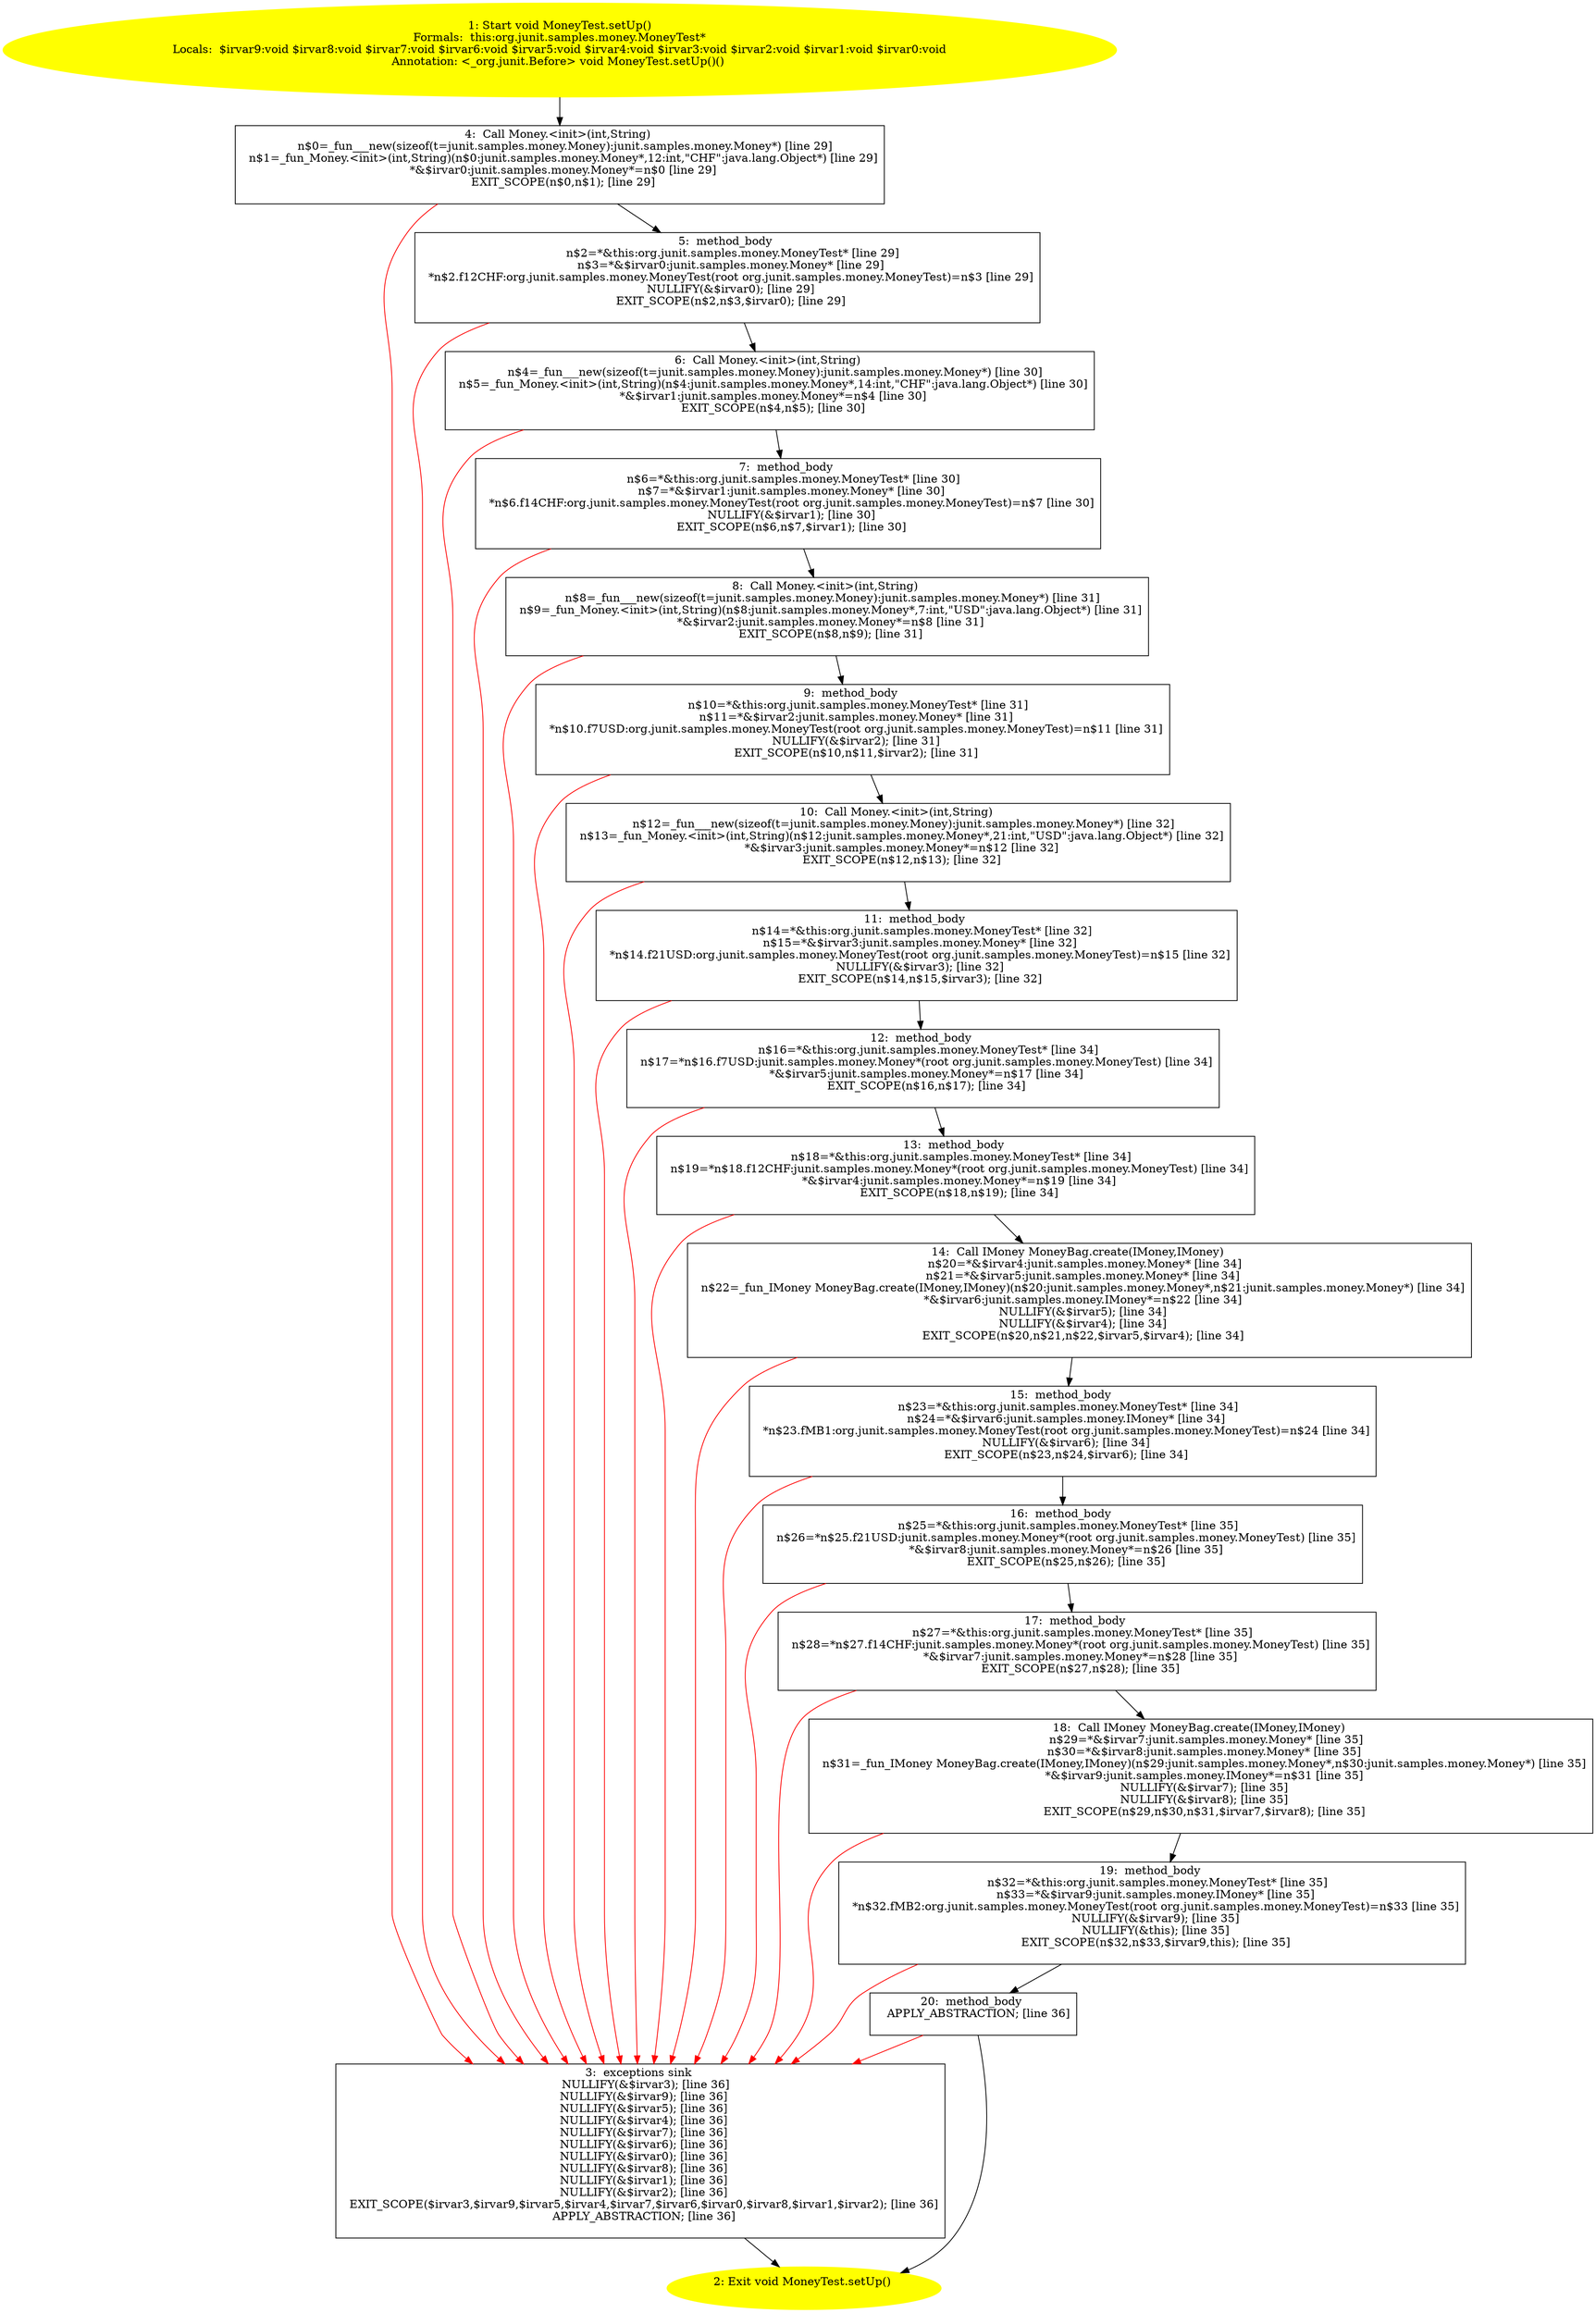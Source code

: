 /* @generated */
digraph cfg {
"org.junit.samples.money.MoneyTest.setUp():void.e9c9bf25041e97b88c56a16254590c07_1" [label="1: Start void MoneyTest.setUp()\nFormals:  this:org.junit.samples.money.MoneyTest*\nLocals:  $irvar9:void $irvar8:void $irvar7:void $irvar6:void $irvar5:void $irvar4:void $irvar3:void $irvar2:void $irvar1:void $irvar0:void\nAnnotation: <_org.junit.Before> void MoneyTest.setUp()() \n  " color=yellow style=filled]
	

	 "org.junit.samples.money.MoneyTest.setUp():void.e9c9bf25041e97b88c56a16254590c07_1" -> "org.junit.samples.money.MoneyTest.setUp():void.e9c9bf25041e97b88c56a16254590c07_4" ;
"org.junit.samples.money.MoneyTest.setUp():void.e9c9bf25041e97b88c56a16254590c07_2" [label="2: Exit void MoneyTest.setUp() \n  " color=yellow style=filled]
	

"org.junit.samples.money.MoneyTest.setUp():void.e9c9bf25041e97b88c56a16254590c07_3" [label="3:  exceptions sink \n   NULLIFY(&$irvar3); [line 36]\n  NULLIFY(&$irvar9); [line 36]\n  NULLIFY(&$irvar5); [line 36]\n  NULLIFY(&$irvar4); [line 36]\n  NULLIFY(&$irvar7); [line 36]\n  NULLIFY(&$irvar6); [line 36]\n  NULLIFY(&$irvar0); [line 36]\n  NULLIFY(&$irvar8); [line 36]\n  NULLIFY(&$irvar1); [line 36]\n  NULLIFY(&$irvar2); [line 36]\n  EXIT_SCOPE($irvar3,$irvar9,$irvar5,$irvar4,$irvar7,$irvar6,$irvar0,$irvar8,$irvar1,$irvar2); [line 36]\n  APPLY_ABSTRACTION; [line 36]\n " shape="box"]
	

	 "org.junit.samples.money.MoneyTest.setUp():void.e9c9bf25041e97b88c56a16254590c07_3" -> "org.junit.samples.money.MoneyTest.setUp():void.e9c9bf25041e97b88c56a16254590c07_2" ;
"org.junit.samples.money.MoneyTest.setUp():void.e9c9bf25041e97b88c56a16254590c07_4" [label="4:  Call Money.<init>(int,String) \n   n$0=_fun___new(sizeof(t=junit.samples.money.Money):junit.samples.money.Money*) [line 29]\n  n$1=_fun_Money.<init>(int,String)(n$0:junit.samples.money.Money*,12:int,\"CHF\":java.lang.Object*) [line 29]\n  *&$irvar0:junit.samples.money.Money*=n$0 [line 29]\n  EXIT_SCOPE(n$0,n$1); [line 29]\n " shape="box"]
	

	 "org.junit.samples.money.MoneyTest.setUp():void.e9c9bf25041e97b88c56a16254590c07_4" -> "org.junit.samples.money.MoneyTest.setUp():void.e9c9bf25041e97b88c56a16254590c07_5" ;
	 "org.junit.samples.money.MoneyTest.setUp():void.e9c9bf25041e97b88c56a16254590c07_4" -> "org.junit.samples.money.MoneyTest.setUp():void.e9c9bf25041e97b88c56a16254590c07_3" [color="red" ];
"org.junit.samples.money.MoneyTest.setUp():void.e9c9bf25041e97b88c56a16254590c07_5" [label="5:  method_body \n   n$2=*&this:org.junit.samples.money.MoneyTest* [line 29]\n  n$3=*&$irvar0:junit.samples.money.Money* [line 29]\n  *n$2.f12CHF:org.junit.samples.money.MoneyTest(root org.junit.samples.money.MoneyTest)=n$3 [line 29]\n  NULLIFY(&$irvar0); [line 29]\n  EXIT_SCOPE(n$2,n$3,$irvar0); [line 29]\n " shape="box"]
	

	 "org.junit.samples.money.MoneyTest.setUp():void.e9c9bf25041e97b88c56a16254590c07_5" -> "org.junit.samples.money.MoneyTest.setUp():void.e9c9bf25041e97b88c56a16254590c07_6" ;
	 "org.junit.samples.money.MoneyTest.setUp():void.e9c9bf25041e97b88c56a16254590c07_5" -> "org.junit.samples.money.MoneyTest.setUp():void.e9c9bf25041e97b88c56a16254590c07_3" [color="red" ];
"org.junit.samples.money.MoneyTest.setUp():void.e9c9bf25041e97b88c56a16254590c07_6" [label="6:  Call Money.<init>(int,String) \n   n$4=_fun___new(sizeof(t=junit.samples.money.Money):junit.samples.money.Money*) [line 30]\n  n$5=_fun_Money.<init>(int,String)(n$4:junit.samples.money.Money*,14:int,\"CHF\":java.lang.Object*) [line 30]\n  *&$irvar1:junit.samples.money.Money*=n$4 [line 30]\n  EXIT_SCOPE(n$4,n$5); [line 30]\n " shape="box"]
	

	 "org.junit.samples.money.MoneyTest.setUp():void.e9c9bf25041e97b88c56a16254590c07_6" -> "org.junit.samples.money.MoneyTest.setUp():void.e9c9bf25041e97b88c56a16254590c07_7" ;
	 "org.junit.samples.money.MoneyTest.setUp():void.e9c9bf25041e97b88c56a16254590c07_6" -> "org.junit.samples.money.MoneyTest.setUp():void.e9c9bf25041e97b88c56a16254590c07_3" [color="red" ];
"org.junit.samples.money.MoneyTest.setUp():void.e9c9bf25041e97b88c56a16254590c07_7" [label="7:  method_body \n   n$6=*&this:org.junit.samples.money.MoneyTest* [line 30]\n  n$7=*&$irvar1:junit.samples.money.Money* [line 30]\n  *n$6.f14CHF:org.junit.samples.money.MoneyTest(root org.junit.samples.money.MoneyTest)=n$7 [line 30]\n  NULLIFY(&$irvar1); [line 30]\n  EXIT_SCOPE(n$6,n$7,$irvar1); [line 30]\n " shape="box"]
	

	 "org.junit.samples.money.MoneyTest.setUp():void.e9c9bf25041e97b88c56a16254590c07_7" -> "org.junit.samples.money.MoneyTest.setUp():void.e9c9bf25041e97b88c56a16254590c07_8" ;
	 "org.junit.samples.money.MoneyTest.setUp():void.e9c9bf25041e97b88c56a16254590c07_7" -> "org.junit.samples.money.MoneyTest.setUp():void.e9c9bf25041e97b88c56a16254590c07_3" [color="red" ];
"org.junit.samples.money.MoneyTest.setUp():void.e9c9bf25041e97b88c56a16254590c07_8" [label="8:  Call Money.<init>(int,String) \n   n$8=_fun___new(sizeof(t=junit.samples.money.Money):junit.samples.money.Money*) [line 31]\n  n$9=_fun_Money.<init>(int,String)(n$8:junit.samples.money.Money*,7:int,\"USD\":java.lang.Object*) [line 31]\n  *&$irvar2:junit.samples.money.Money*=n$8 [line 31]\n  EXIT_SCOPE(n$8,n$9); [line 31]\n " shape="box"]
	

	 "org.junit.samples.money.MoneyTest.setUp():void.e9c9bf25041e97b88c56a16254590c07_8" -> "org.junit.samples.money.MoneyTest.setUp():void.e9c9bf25041e97b88c56a16254590c07_9" ;
	 "org.junit.samples.money.MoneyTest.setUp():void.e9c9bf25041e97b88c56a16254590c07_8" -> "org.junit.samples.money.MoneyTest.setUp():void.e9c9bf25041e97b88c56a16254590c07_3" [color="red" ];
"org.junit.samples.money.MoneyTest.setUp():void.e9c9bf25041e97b88c56a16254590c07_9" [label="9:  method_body \n   n$10=*&this:org.junit.samples.money.MoneyTest* [line 31]\n  n$11=*&$irvar2:junit.samples.money.Money* [line 31]\n  *n$10.f7USD:org.junit.samples.money.MoneyTest(root org.junit.samples.money.MoneyTest)=n$11 [line 31]\n  NULLIFY(&$irvar2); [line 31]\n  EXIT_SCOPE(n$10,n$11,$irvar2); [line 31]\n " shape="box"]
	

	 "org.junit.samples.money.MoneyTest.setUp():void.e9c9bf25041e97b88c56a16254590c07_9" -> "org.junit.samples.money.MoneyTest.setUp():void.e9c9bf25041e97b88c56a16254590c07_10" ;
	 "org.junit.samples.money.MoneyTest.setUp():void.e9c9bf25041e97b88c56a16254590c07_9" -> "org.junit.samples.money.MoneyTest.setUp():void.e9c9bf25041e97b88c56a16254590c07_3" [color="red" ];
"org.junit.samples.money.MoneyTest.setUp():void.e9c9bf25041e97b88c56a16254590c07_10" [label="10:  Call Money.<init>(int,String) \n   n$12=_fun___new(sizeof(t=junit.samples.money.Money):junit.samples.money.Money*) [line 32]\n  n$13=_fun_Money.<init>(int,String)(n$12:junit.samples.money.Money*,21:int,\"USD\":java.lang.Object*) [line 32]\n  *&$irvar3:junit.samples.money.Money*=n$12 [line 32]\n  EXIT_SCOPE(n$12,n$13); [line 32]\n " shape="box"]
	

	 "org.junit.samples.money.MoneyTest.setUp():void.e9c9bf25041e97b88c56a16254590c07_10" -> "org.junit.samples.money.MoneyTest.setUp():void.e9c9bf25041e97b88c56a16254590c07_11" ;
	 "org.junit.samples.money.MoneyTest.setUp():void.e9c9bf25041e97b88c56a16254590c07_10" -> "org.junit.samples.money.MoneyTest.setUp():void.e9c9bf25041e97b88c56a16254590c07_3" [color="red" ];
"org.junit.samples.money.MoneyTest.setUp():void.e9c9bf25041e97b88c56a16254590c07_11" [label="11:  method_body \n   n$14=*&this:org.junit.samples.money.MoneyTest* [line 32]\n  n$15=*&$irvar3:junit.samples.money.Money* [line 32]\n  *n$14.f21USD:org.junit.samples.money.MoneyTest(root org.junit.samples.money.MoneyTest)=n$15 [line 32]\n  NULLIFY(&$irvar3); [line 32]\n  EXIT_SCOPE(n$14,n$15,$irvar3); [line 32]\n " shape="box"]
	

	 "org.junit.samples.money.MoneyTest.setUp():void.e9c9bf25041e97b88c56a16254590c07_11" -> "org.junit.samples.money.MoneyTest.setUp():void.e9c9bf25041e97b88c56a16254590c07_12" ;
	 "org.junit.samples.money.MoneyTest.setUp():void.e9c9bf25041e97b88c56a16254590c07_11" -> "org.junit.samples.money.MoneyTest.setUp():void.e9c9bf25041e97b88c56a16254590c07_3" [color="red" ];
"org.junit.samples.money.MoneyTest.setUp():void.e9c9bf25041e97b88c56a16254590c07_12" [label="12:  method_body \n   n$16=*&this:org.junit.samples.money.MoneyTest* [line 34]\n  n$17=*n$16.f7USD:junit.samples.money.Money*(root org.junit.samples.money.MoneyTest) [line 34]\n  *&$irvar5:junit.samples.money.Money*=n$17 [line 34]\n  EXIT_SCOPE(n$16,n$17); [line 34]\n " shape="box"]
	

	 "org.junit.samples.money.MoneyTest.setUp():void.e9c9bf25041e97b88c56a16254590c07_12" -> "org.junit.samples.money.MoneyTest.setUp():void.e9c9bf25041e97b88c56a16254590c07_13" ;
	 "org.junit.samples.money.MoneyTest.setUp():void.e9c9bf25041e97b88c56a16254590c07_12" -> "org.junit.samples.money.MoneyTest.setUp():void.e9c9bf25041e97b88c56a16254590c07_3" [color="red" ];
"org.junit.samples.money.MoneyTest.setUp():void.e9c9bf25041e97b88c56a16254590c07_13" [label="13:  method_body \n   n$18=*&this:org.junit.samples.money.MoneyTest* [line 34]\n  n$19=*n$18.f12CHF:junit.samples.money.Money*(root org.junit.samples.money.MoneyTest) [line 34]\n  *&$irvar4:junit.samples.money.Money*=n$19 [line 34]\n  EXIT_SCOPE(n$18,n$19); [line 34]\n " shape="box"]
	

	 "org.junit.samples.money.MoneyTest.setUp():void.e9c9bf25041e97b88c56a16254590c07_13" -> "org.junit.samples.money.MoneyTest.setUp():void.e9c9bf25041e97b88c56a16254590c07_14" ;
	 "org.junit.samples.money.MoneyTest.setUp():void.e9c9bf25041e97b88c56a16254590c07_13" -> "org.junit.samples.money.MoneyTest.setUp():void.e9c9bf25041e97b88c56a16254590c07_3" [color="red" ];
"org.junit.samples.money.MoneyTest.setUp():void.e9c9bf25041e97b88c56a16254590c07_14" [label="14:  Call IMoney MoneyBag.create(IMoney,IMoney) \n   n$20=*&$irvar4:junit.samples.money.Money* [line 34]\n  n$21=*&$irvar5:junit.samples.money.Money* [line 34]\n  n$22=_fun_IMoney MoneyBag.create(IMoney,IMoney)(n$20:junit.samples.money.Money*,n$21:junit.samples.money.Money*) [line 34]\n  *&$irvar6:junit.samples.money.IMoney*=n$22 [line 34]\n  NULLIFY(&$irvar5); [line 34]\n  NULLIFY(&$irvar4); [line 34]\n  EXIT_SCOPE(n$20,n$21,n$22,$irvar5,$irvar4); [line 34]\n " shape="box"]
	

	 "org.junit.samples.money.MoneyTest.setUp():void.e9c9bf25041e97b88c56a16254590c07_14" -> "org.junit.samples.money.MoneyTest.setUp():void.e9c9bf25041e97b88c56a16254590c07_15" ;
	 "org.junit.samples.money.MoneyTest.setUp():void.e9c9bf25041e97b88c56a16254590c07_14" -> "org.junit.samples.money.MoneyTest.setUp():void.e9c9bf25041e97b88c56a16254590c07_3" [color="red" ];
"org.junit.samples.money.MoneyTest.setUp():void.e9c9bf25041e97b88c56a16254590c07_15" [label="15:  method_body \n   n$23=*&this:org.junit.samples.money.MoneyTest* [line 34]\n  n$24=*&$irvar6:junit.samples.money.IMoney* [line 34]\n  *n$23.fMB1:org.junit.samples.money.MoneyTest(root org.junit.samples.money.MoneyTest)=n$24 [line 34]\n  NULLIFY(&$irvar6); [line 34]\n  EXIT_SCOPE(n$23,n$24,$irvar6); [line 34]\n " shape="box"]
	

	 "org.junit.samples.money.MoneyTest.setUp():void.e9c9bf25041e97b88c56a16254590c07_15" -> "org.junit.samples.money.MoneyTest.setUp():void.e9c9bf25041e97b88c56a16254590c07_16" ;
	 "org.junit.samples.money.MoneyTest.setUp():void.e9c9bf25041e97b88c56a16254590c07_15" -> "org.junit.samples.money.MoneyTest.setUp():void.e9c9bf25041e97b88c56a16254590c07_3" [color="red" ];
"org.junit.samples.money.MoneyTest.setUp():void.e9c9bf25041e97b88c56a16254590c07_16" [label="16:  method_body \n   n$25=*&this:org.junit.samples.money.MoneyTest* [line 35]\n  n$26=*n$25.f21USD:junit.samples.money.Money*(root org.junit.samples.money.MoneyTest) [line 35]\n  *&$irvar8:junit.samples.money.Money*=n$26 [line 35]\n  EXIT_SCOPE(n$25,n$26); [line 35]\n " shape="box"]
	

	 "org.junit.samples.money.MoneyTest.setUp():void.e9c9bf25041e97b88c56a16254590c07_16" -> "org.junit.samples.money.MoneyTest.setUp():void.e9c9bf25041e97b88c56a16254590c07_17" ;
	 "org.junit.samples.money.MoneyTest.setUp():void.e9c9bf25041e97b88c56a16254590c07_16" -> "org.junit.samples.money.MoneyTest.setUp():void.e9c9bf25041e97b88c56a16254590c07_3" [color="red" ];
"org.junit.samples.money.MoneyTest.setUp():void.e9c9bf25041e97b88c56a16254590c07_17" [label="17:  method_body \n   n$27=*&this:org.junit.samples.money.MoneyTest* [line 35]\n  n$28=*n$27.f14CHF:junit.samples.money.Money*(root org.junit.samples.money.MoneyTest) [line 35]\n  *&$irvar7:junit.samples.money.Money*=n$28 [line 35]\n  EXIT_SCOPE(n$27,n$28); [line 35]\n " shape="box"]
	

	 "org.junit.samples.money.MoneyTest.setUp():void.e9c9bf25041e97b88c56a16254590c07_17" -> "org.junit.samples.money.MoneyTest.setUp():void.e9c9bf25041e97b88c56a16254590c07_18" ;
	 "org.junit.samples.money.MoneyTest.setUp():void.e9c9bf25041e97b88c56a16254590c07_17" -> "org.junit.samples.money.MoneyTest.setUp():void.e9c9bf25041e97b88c56a16254590c07_3" [color="red" ];
"org.junit.samples.money.MoneyTest.setUp():void.e9c9bf25041e97b88c56a16254590c07_18" [label="18:  Call IMoney MoneyBag.create(IMoney,IMoney) \n   n$29=*&$irvar7:junit.samples.money.Money* [line 35]\n  n$30=*&$irvar8:junit.samples.money.Money* [line 35]\n  n$31=_fun_IMoney MoneyBag.create(IMoney,IMoney)(n$29:junit.samples.money.Money*,n$30:junit.samples.money.Money*) [line 35]\n  *&$irvar9:junit.samples.money.IMoney*=n$31 [line 35]\n  NULLIFY(&$irvar7); [line 35]\n  NULLIFY(&$irvar8); [line 35]\n  EXIT_SCOPE(n$29,n$30,n$31,$irvar7,$irvar8); [line 35]\n " shape="box"]
	

	 "org.junit.samples.money.MoneyTest.setUp():void.e9c9bf25041e97b88c56a16254590c07_18" -> "org.junit.samples.money.MoneyTest.setUp():void.e9c9bf25041e97b88c56a16254590c07_19" ;
	 "org.junit.samples.money.MoneyTest.setUp():void.e9c9bf25041e97b88c56a16254590c07_18" -> "org.junit.samples.money.MoneyTest.setUp():void.e9c9bf25041e97b88c56a16254590c07_3" [color="red" ];
"org.junit.samples.money.MoneyTest.setUp():void.e9c9bf25041e97b88c56a16254590c07_19" [label="19:  method_body \n   n$32=*&this:org.junit.samples.money.MoneyTest* [line 35]\n  n$33=*&$irvar9:junit.samples.money.IMoney* [line 35]\n  *n$32.fMB2:org.junit.samples.money.MoneyTest(root org.junit.samples.money.MoneyTest)=n$33 [line 35]\n  NULLIFY(&$irvar9); [line 35]\n  NULLIFY(&this); [line 35]\n  EXIT_SCOPE(n$32,n$33,$irvar9,this); [line 35]\n " shape="box"]
	

	 "org.junit.samples.money.MoneyTest.setUp():void.e9c9bf25041e97b88c56a16254590c07_19" -> "org.junit.samples.money.MoneyTest.setUp():void.e9c9bf25041e97b88c56a16254590c07_20" ;
	 "org.junit.samples.money.MoneyTest.setUp():void.e9c9bf25041e97b88c56a16254590c07_19" -> "org.junit.samples.money.MoneyTest.setUp():void.e9c9bf25041e97b88c56a16254590c07_3" [color="red" ];
"org.junit.samples.money.MoneyTest.setUp():void.e9c9bf25041e97b88c56a16254590c07_20" [label="20:  method_body \n   APPLY_ABSTRACTION; [line 36]\n " shape="box"]
	

	 "org.junit.samples.money.MoneyTest.setUp():void.e9c9bf25041e97b88c56a16254590c07_20" -> "org.junit.samples.money.MoneyTest.setUp():void.e9c9bf25041e97b88c56a16254590c07_2" ;
	 "org.junit.samples.money.MoneyTest.setUp():void.e9c9bf25041e97b88c56a16254590c07_20" -> "org.junit.samples.money.MoneyTest.setUp():void.e9c9bf25041e97b88c56a16254590c07_3" [color="red" ];
}
